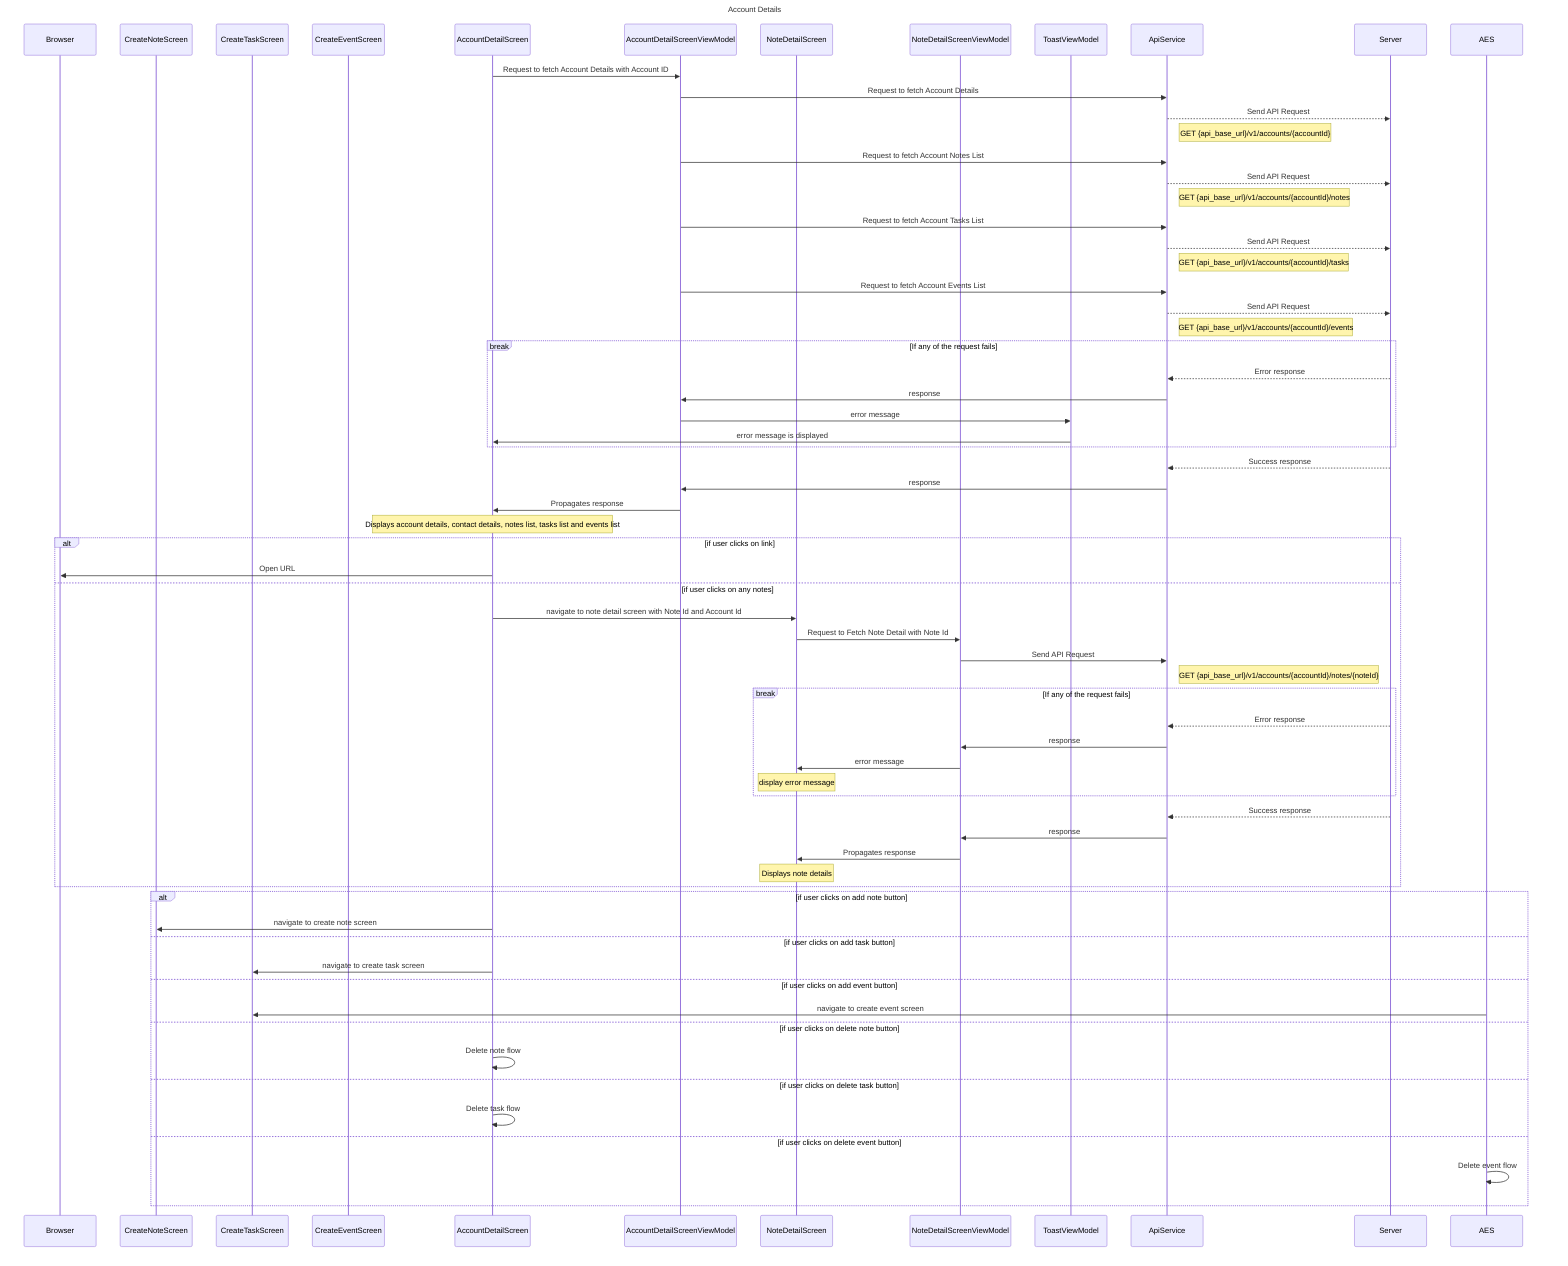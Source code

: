 sequenceDiagram
    title Account Details

    participant B as Browser
    participant CNS as CreateNoteScreen
    participant CTS as CreateTaskScreen
    participant CES as CreateEventScreen
    participant ADS as AccountDetailScreen
    participant ADSVM as AccountDetailScreenViewModel
    participant NDS as NoteDetailScreen
    participant NDSVM as NoteDetailScreenViewModel
    participant TVM as ToastViewModel
    participant AS as ApiService
    participant S as Server


    ADS->>ADSVM: Request to fetch Account Details with Account ID
    ADSVM->>AS: Request to fetch Account Details
    AS-->>S: Send API Request
    note right of AS: GET {api_base_url}/v1/accounts/{accountId}
    ADSVM->>AS: Request to fetch Account Notes List
    AS-->>S: Send API Request
    note right of AS: GET {api_base_url}/v1/accounts/{accountId}/notes
    ADSVM->>AS: Request to fetch Account Tasks List
    AS-->>S: Send API Request
    note right of AS: GET {api_base_url}/v1/accounts/{accountId}/tasks
    ADSVM->>AS: Request to fetch Account Events List
    AS-->>S: Send API Request
    note right of AS: GET {api_base_url}/v1/accounts/{accountId}/events
    

    break If any of the request fails
        S-->>AS: Error response
        AS->>ADSVM: response
        ADSVM->>TVM: error message
        TVM->>ADS: error message is displayed
    end
    
    S-->>AS: Success response
    AS->>ADSVM: response
    ADSVM->>ADS: Propagates response
    note over ADS: Displays account details, contact details, notes list, tasks list and events list
    alt if user clicks on link
        ADS ->> B: Open URL
    else if user clicks on any notes 
        ADS ->> NDS: navigate to note detail screen with Note Id and Account Id
        NDS ->> NDSVM: Request to Fetch Note Detail with Note Id
        NDSVM ->> AS: Send API Request
        note right of AS: GET {api_base_url}/v1/accounts/{accountId}/notes/{noteId}

        break If any of the request fails
            S-->>AS: Error response
            AS->>NDSVM: response
            NDSVM->>NDS: error message
            note over NDS: display error message

        end

        S-->>AS: Success response
        AS->>NDSVM: response
        NDSVM->>NDS: Propagates response
        note over NDS: Displays note details

    end

    alt if user clicks on add note button
        ADS ->> CNS: navigate to create note screen
    else if user clicks on add task button
        ADS ->> CTS: navigate to create task screen
    else if user clicks on add event button
        AES ->> CTS: navigate to create event screen
    else if user clicks on delete note button
        ADS->>ADS: Delete note flow
    else if user clicks on delete task button
        ADS->>ADS: Delete task flow
    else if user clicks on delete event button
        AES->>AES: Delete event flow
    end